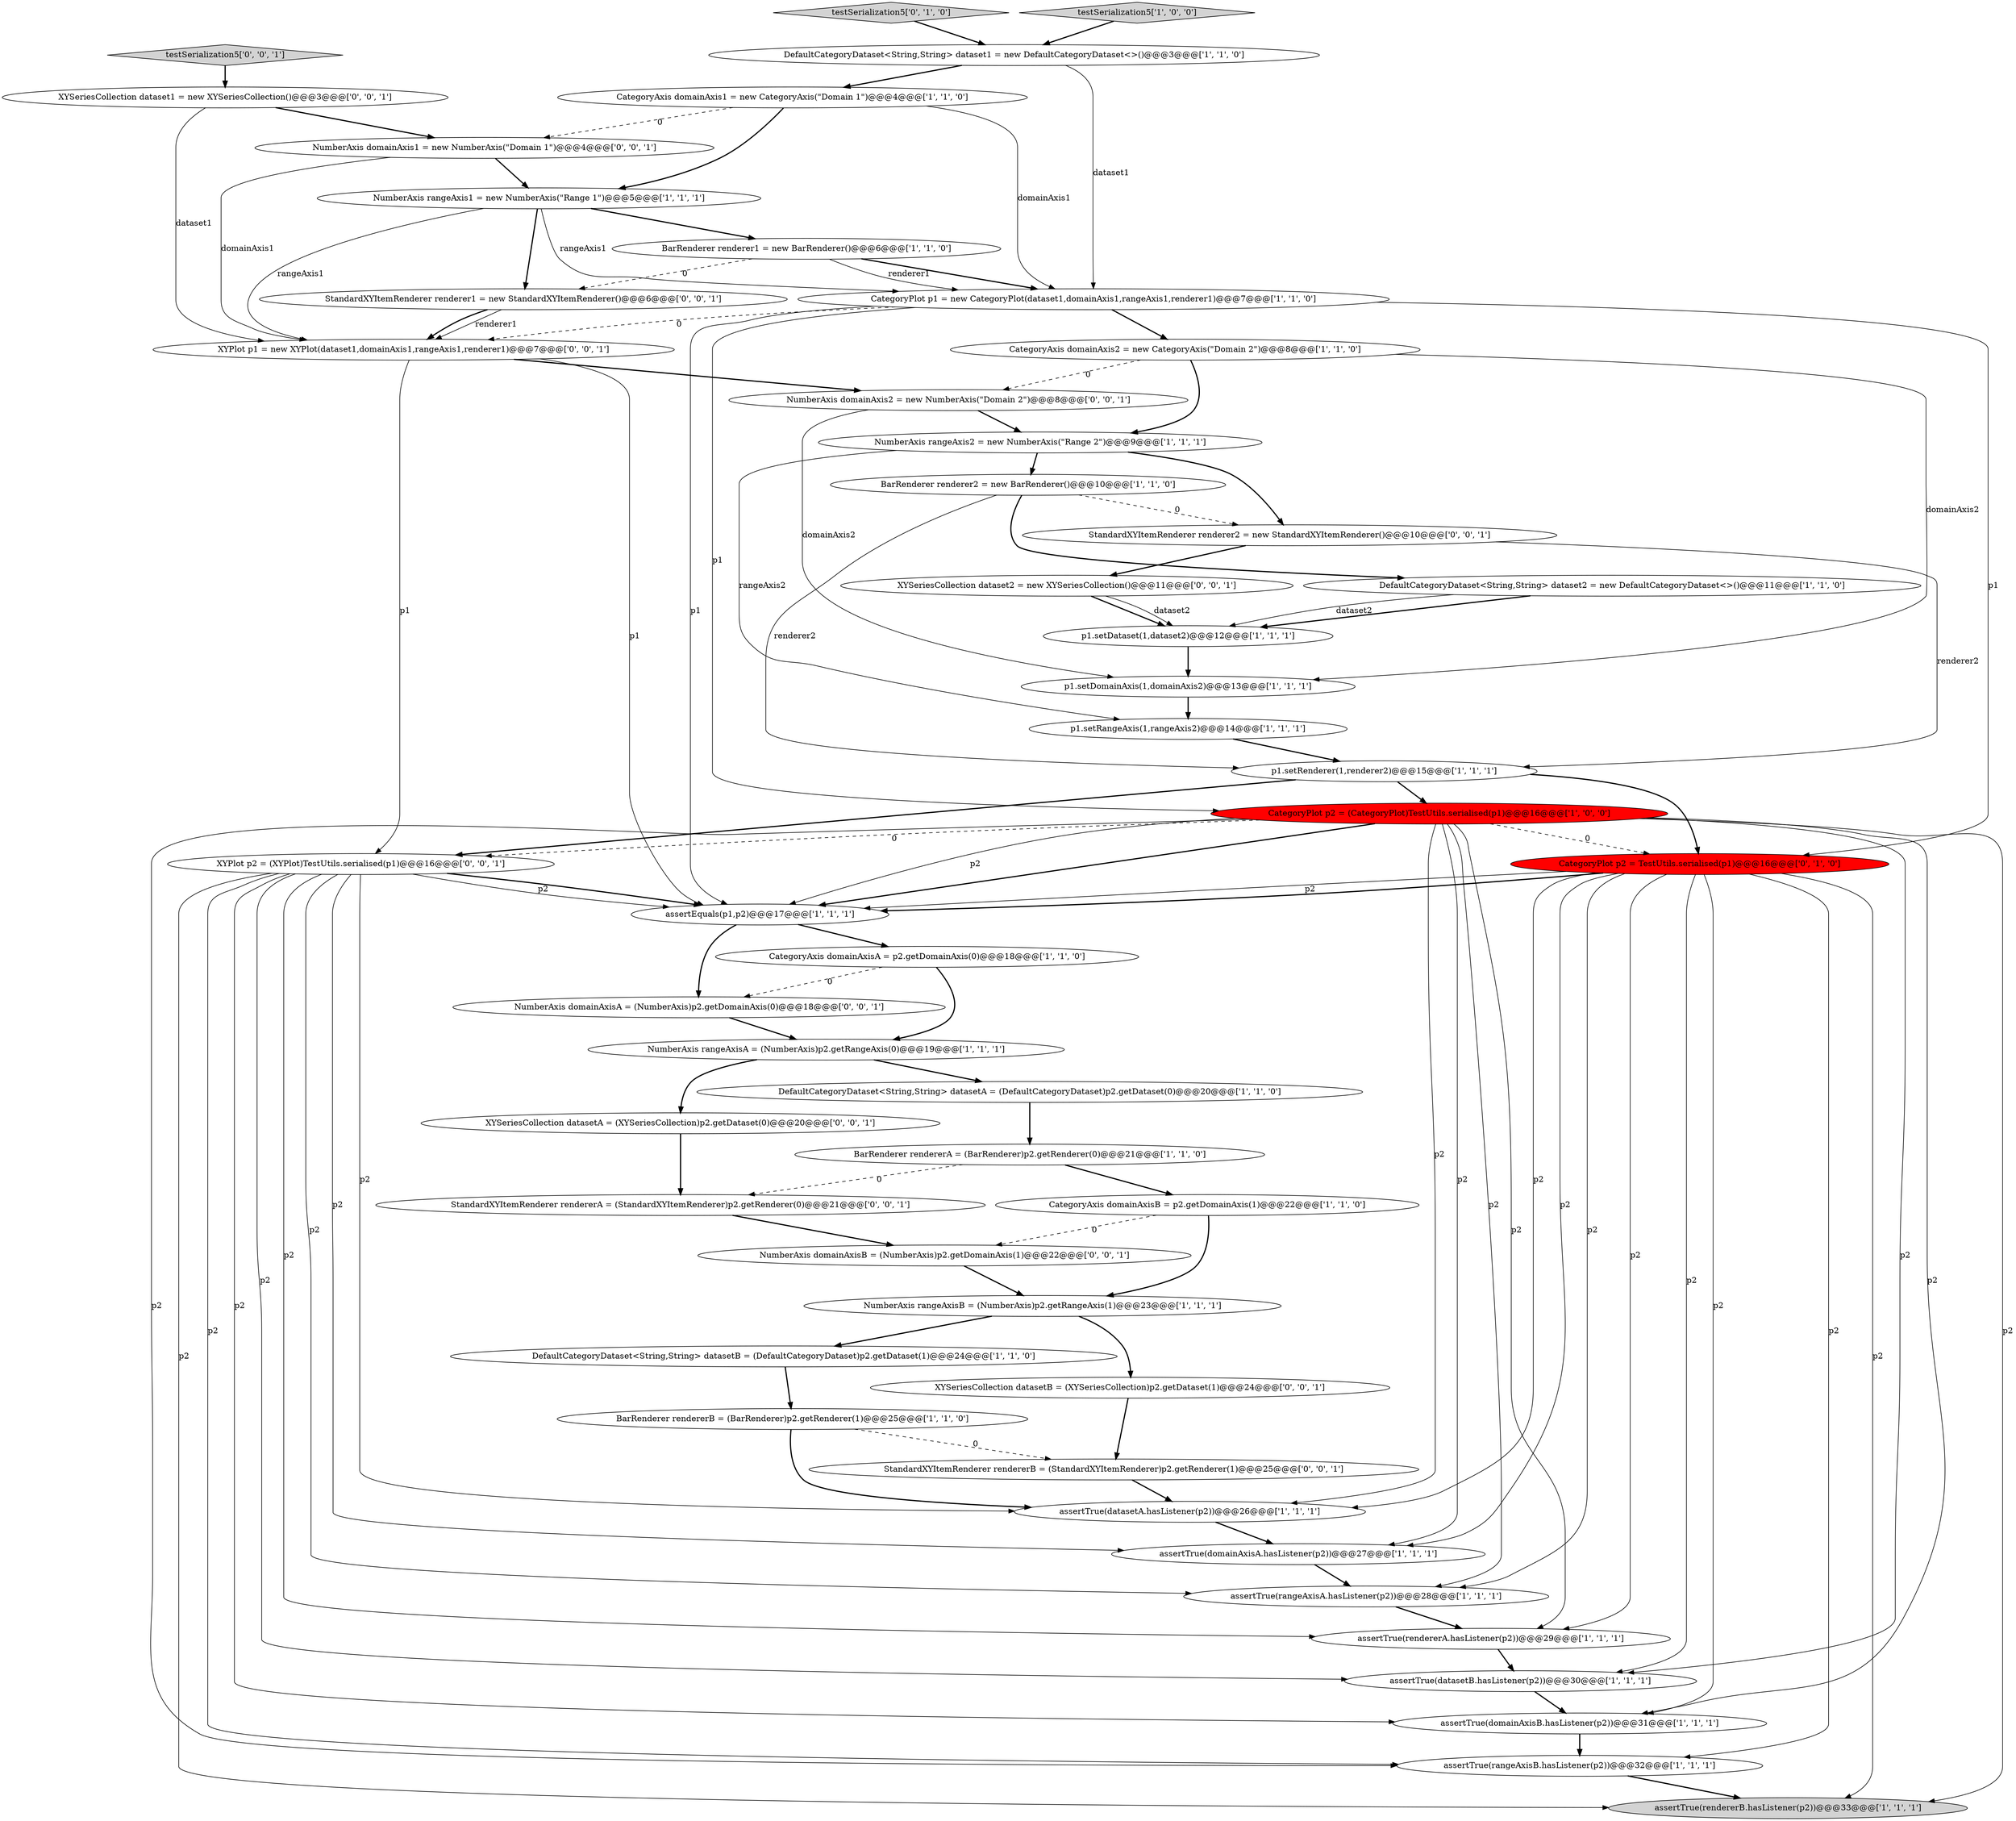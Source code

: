 digraph {
7 [style = filled, label = "NumberAxis rangeAxisB = (NumberAxis)p2.getRangeAxis(1)@@@23@@@['1', '1', '1']", fillcolor = white, shape = ellipse image = "AAA0AAABBB1BBB"];
5 [style = filled, label = "BarRenderer rendererA = (BarRenderer)p2.getRenderer(0)@@@21@@@['1', '1', '0']", fillcolor = white, shape = ellipse image = "AAA0AAABBB1BBB"];
14 [style = filled, label = "assertTrue(rangeAxisB.hasListener(p2))@@@32@@@['1', '1', '1']", fillcolor = white, shape = ellipse image = "AAA0AAABBB1BBB"];
8 [style = filled, label = "p1.setRenderer(1,renderer2)@@@15@@@['1', '1', '1']", fillcolor = white, shape = ellipse image = "AAA0AAABBB1BBB"];
30 [style = filled, label = "assertTrue(rendererB.hasListener(p2))@@@33@@@['1', '1', '1']", fillcolor = lightgray, shape = ellipse image = "AAA0AAABBB1BBB"];
34 [style = filled, label = "StandardXYItemRenderer rendererB = (StandardXYItemRenderer)p2.getRenderer(1)@@@25@@@['0', '0', '1']", fillcolor = white, shape = ellipse image = "AAA0AAABBB3BBB"];
1 [style = filled, label = "DefaultCategoryDataset<String,String> datasetB = (DefaultCategoryDataset)p2.getDataset(1)@@@24@@@['1', '1', '0']", fillcolor = white, shape = ellipse image = "AAA0AAABBB1BBB"];
4 [style = filled, label = "NumberAxis rangeAxis1 = new NumberAxis(\"Range 1\")@@@5@@@['1', '1', '1']", fillcolor = white, shape = ellipse image = "AAA0AAABBB1BBB"];
37 [style = filled, label = "XYSeriesCollection dataset2 = new XYSeriesCollection()@@@11@@@['0', '0', '1']", fillcolor = white, shape = ellipse image = "AAA0AAABBB3BBB"];
33 [style = filled, label = "testSerialization5['0', '1', '0']", fillcolor = lightgray, shape = diamond image = "AAA0AAABBB2BBB"];
27 [style = filled, label = "assertTrue(domainAxisA.hasListener(p2))@@@27@@@['1', '1', '1']", fillcolor = white, shape = ellipse image = "AAA0AAABBB1BBB"];
48 [style = filled, label = "XYSeriesCollection datasetA = (XYSeriesCollection)p2.getDataset(0)@@@20@@@['0', '0', '1']", fillcolor = white, shape = ellipse image = "AAA0AAABBB3BBB"];
44 [style = filled, label = "testSerialization5['0', '0', '1']", fillcolor = lightgray, shape = diamond image = "AAA0AAABBB3BBB"];
38 [style = filled, label = "NumberAxis domainAxisA = (NumberAxis)p2.getDomainAxis(0)@@@18@@@['0', '0', '1']", fillcolor = white, shape = ellipse image = "AAA0AAABBB3BBB"];
42 [style = filled, label = "NumberAxis domainAxis1 = new NumberAxis(\"Domain 1\")@@@4@@@['0', '0', '1']", fillcolor = white, shape = ellipse image = "AAA0AAABBB3BBB"];
16 [style = filled, label = "CategoryPlot p1 = new CategoryPlot(dataset1,domainAxis1,rangeAxis1,renderer1)@@@7@@@['1', '1', '0']", fillcolor = white, shape = ellipse image = "AAA0AAABBB1BBB"];
26 [style = filled, label = "p1.setRangeAxis(1,rangeAxis2)@@@14@@@['1', '1', '1']", fillcolor = white, shape = ellipse image = "AAA0AAABBB1BBB"];
29 [style = filled, label = "CategoryPlot p2 = (CategoryPlot)TestUtils.serialised(p1)@@@16@@@['1', '0', '0']", fillcolor = red, shape = ellipse image = "AAA1AAABBB1BBB"];
28 [style = filled, label = "NumberAxis rangeAxis2 = new NumberAxis(\"Range 2\")@@@9@@@['1', '1', '1']", fillcolor = white, shape = ellipse image = "AAA0AAABBB1BBB"];
36 [style = filled, label = "XYSeriesCollection datasetB = (XYSeriesCollection)p2.getDataset(1)@@@24@@@['0', '0', '1']", fillcolor = white, shape = ellipse image = "AAA0AAABBB3BBB"];
25 [style = filled, label = "assertTrue(rangeAxisA.hasListener(p2))@@@28@@@['1', '1', '1']", fillcolor = white, shape = ellipse image = "AAA0AAABBB1BBB"];
45 [style = filled, label = "XYSeriesCollection dataset1 = new XYSeriesCollection()@@@3@@@['0', '0', '1']", fillcolor = white, shape = ellipse image = "AAA0AAABBB3BBB"];
11 [style = filled, label = "DefaultCategoryDataset<String,String> datasetA = (DefaultCategoryDataset)p2.getDataset(0)@@@20@@@['1', '1', '0']", fillcolor = white, shape = ellipse image = "AAA0AAABBB1BBB"];
24 [style = filled, label = "p1.setDataset(1,dataset2)@@@12@@@['1', '1', '1']", fillcolor = white, shape = ellipse image = "AAA0AAABBB1BBB"];
31 [style = filled, label = "BarRenderer rendererB = (BarRenderer)p2.getRenderer(1)@@@25@@@['1', '1', '0']", fillcolor = white, shape = ellipse image = "AAA0AAABBB1BBB"];
17 [style = filled, label = "assertTrue(datasetA.hasListener(p2))@@@26@@@['1', '1', '1']", fillcolor = white, shape = ellipse image = "AAA0AAABBB1BBB"];
3 [style = filled, label = "DefaultCategoryDataset<String,String> dataset2 = new DefaultCategoryDataset<>()@@@11@@@['1', '1', '0']", fillcolor = white, shape = ellipse image = "AAA0AAABBB1BBB"];
23 [style = filled, label = "DefaultCategoryDataset<String,String> dataset1 = new DefaultCategoryDataset<>()@@@3@@@['1', '1', '0']", fillcolor = white, shape = ellipse image = "AAA0AAABBB1BBB"];
39 [style = filled, label = "NumberAxis domainAxisB = (NumberAxis)p2.getDomainAxis(1)@@@22@@@['0', '0', '1']", fillcolor = white, shape = ellipse image = "AAA0AAABBB3BBB"];
41 [style = filled, label = "StandardXYItemRenderer renderer1 = new StandardXYItemRenderer()@@@6@@@['0', '0', '1']", fillcolor = white, shape = ellipse image = "AAA0AAABBB3BBB"];
0 [style = filled, label = "NumberAxis rangeAxisA = (NumberAxis)p2.getRangeAxis(0)@@@19@@@['1', '1', '1']", fillcolor = white, shape = ellipse image = "AAA0AAABBB1BBB"];
13 [style = filled, label = "CategoryAxis domainAxis1 = new CategoryAxis(\"Domain 1\")@@@4@@@['1', '1', '0']", fillcolor = white, shape = ellipse image = "AAA0AAABBB1BBB"];
15 [style = filled, label = "BarRenderer renderer1 = new BarRenderer()@@@6@@@['1', '1', '0']", fillcolor = white, shape = ellipse image = "AAA0AAABBB1BBB"];
22 [style = filled, label = "CategoryAxis domainAxis2 = new CategoryAxis(\"Domain 2\")@@@8@@@['1', '1', '0']", fillcolor = white, shape = ellipse image = "AAA0AAABBB1BBB"];
43 [style = filled, label = "StandardXYItemRenderer renderer2 = new StandardXYItemRenderer()@@@10@@@['0', '0', '1']", fillcolor = white, shape = ellipse image = "AAA0AAABBB3BBB"];
32 [style = filled, label = "CategoryPlot p2 = TestUtils.serialised(p1)@@@16@@@['0', '1', '0']", fillcolor = red, shape = ellipse image = "AAA1AAABBB2BBB"];
19 [style = filled, label = "assertTrue(domainAxisB.hasListener(p2))@@@31@@@['1', '1', '1']", fillcolor = white, shape = ellipse image = "AAA0AAABBB1BBB"];
40 [style = filled, label = "XYPlot p1 = new XYPlot(dataset1,domainAxis1,rangeAxis1,renderer1)@@@7@@@['0', '0', '1']", fillcolor = white, shape = ellipse image = "AAA0AAABBB3BBB"];
10 [style = filled, label = "assertEquals(p1,p2)@@@17@@@['1', '1', '1']", fillcolor = white, shape = ellipse image = "AAA0AAABBB1BBB"];
20 [style = filled, label = "testSerialization5['1', '0', '0']", fillcolor = lightgray, shape = diamond image = "AAA0AAABBB1BBB"];
2 [style = filled, label = "BarRenderer renderer2 = new BarRenderer()@@@10@@@['1', '1', '0']", fillcolor = white, shape = ellipse image = "AAA0AAABBB1BBB"];
6 [style = filled, label = "CategoryAxis domainAxisA = p2.getDomainAxis(0)@@@18@@@['1', '1', '0']", fillcolor = white, shape = ellipse image = "AAA0AAABBB1BBB"];
12 [style = filled, label = "CategoryAxis domainAxisB = p2.getDomainAxis(1)@@@22@@@['1', '1', '0']", fillcolor = white, shape = ellipse image = "AAA0AAABBB1BBB"];
18 [style = filled, label = "p1.setDomainAxis(1,domainAxis2)@@@13@@@['1', '1', '1']", fillcolor = white, shape = ellipse image = "AAA0AAABBB1BBB"];
46 [style = filled, label = "StandardXYItemRenderer rendererA = (StandardXYItemRenderer)p2.getRenderer(0)@@@21@@@['0', '0', '1']", fillcolor = white, shape = ellipse image = "AAA0AAABBB3BBB"];
35 [style = filled, label = "XYPlot p2 = (XYPlot)TestUtils.serialised(p1)@@@16@@@['0', '0', '1']", fillcolor = white, shape = ellipse image = "AAA0AAABBB3BBB"];
47 [style = filled, label = "NumberAxis domainAxis2 = new NumberAxis(\"Domain 2\")@@@8@@@['0', '0', '1']", fillcolor = white, shape = ellipse image = "AAA0AAABBB3BBB"];
21 [style = filled, label = "assertTrue(rendererA.hasListener(p2))@@@29@@@['1', '1', '1']", fillcolor = white, shape = ellipse image = "AAA0AAABBB1BBB"];
9 [style = filled, label = "assertTrue(datasetB.hasListener(p2))@@@30@@@['1', '1', '1']", fillcolor = white, shape = ellipse image = "AAA0AAABBB1BBB"];
29->9 [style = solid, label="p2"];
32->21 [style = solid, label="p2"];
29->14 [style = solid, label="p2"];
3->24 [style = bold, label=""];
35->10 [style = solid, label="p2"];
29->32 [style = dashed, label="0"];
4->15 [style = bold, label=""];
35->17 [style = solid, label="p2"];
6->38 [style = dashed, label="0"];
40->10 [style = solid, label="p1"];
29->19 [style = solid, label="p2"];
32->25 [style = solid, label="p2"];
4->16 [style = solid, label="rangeAxis1"];
12->7 [style = bold, label=""];
32->17 [style = solid, label="p2"];
29->10 [style = solid, label="p2"];
28->43 [style = bold, label=""];
5->46 [style = dashed, label="0"];
40->35 [style = solid, label="p1"];
23->13 [style = bold, label=""];
34->17 [style = bold, label=""];
40->47 [style = bold, label=""];
35->25 [style = solid, label="p2"];
45->42 [style = bold, label=""];
35->10 [style = bold, label=""];
17->27 [style = bold, label=""];
1->31 [style = bold, label=""];
27->25 [style = bold, label=""];
25->21 [style = bold, label=""];
13->42 [style = dashed, label="0"];
7->1 [style = bold, label=""];
14->30 [style = bold, label=""];
35->21 [style = solid, label="p2"];
47->28 [style = bold, label=""];
46->39 [style = bold, label=""];
24->18 [style = bold, label=""];
32->10 [style = bold, label=""];
33->23 [style = bold, label=""];
2->43 [style = dashed, label="0"];
21->9 [style = bold, label=""];
20->23 [style = bold, label=""];
22->18 [style = solid, label="domainAxis2"];
39->7 [style = bold, label=""];
38->0 [style = bold, label=""];
32->10 [style = solid, label="p2"];
0->48 [style = bold, label=""];
3->24 [style = solid, label="dataset2"];
35->19 [style = solid, label="p2"];
23->16 [style = solid, label="dataset1"];
35->14 [style = solid, label="p2"];
31->34 [style = dashed, label="0"];
44->45 [style = bold, label=""];
16->40 [style = dashed, label="0"];
32->19 [style = solid, label="p2"];
29->35 [style = dashed, label="0"];
12->39 [style = dashed, label="0"];
37->24 [style = bold, label=""];
37->24 [style = solid, label="dataset2"];
47->18 [style = solid, label="domainAxis2"];
2->3 [style = bold, label=""];
18->26 [style = bold, label=""];
41->40 [style = solid, label="renderer1"];
29->17 [style = solid, label="p2"];
35->27 [style = solid, label="p2"];
0->11 [style = bold, label=""];
22->28 [style = bold, label=""];
26->8 [style = bold, label=""];
16->10 [style = solid, label="p1"];
10->6 [style = bold, label=""];
8->35 [style = bold, label=""];
4->41 [style = bold, label=""];
15->41 [style = dashed, label="0"];
29->27 [style = solid, label="p2"];
35->30 [style = solid, label="p2"];
48->46 [style = bold, label=""];
42->4 [style = bold, label=""];
11->5 [style = bold, label=""];
29->30 [style = solid, label="p2"];
19->14 [style = bold, label=""];
41->40 [style = bold, label=""];
16->32 [style = solid, label="p1"];
13->16 [style = solid, label="domainAxis1"];
9->19 [style = bold, label=""];
29->10 [style = bold, label=""];
31->17 [style = bold, label=""];
36->34 [style = bold, label=""];
7->36 [style = bold, label=""];
10->38 [style = bold, label=""];
22->47 [style = dashed, label="0"];
4->40 [style = solid, label="rangeAxis1"];
16->29 [style = solid, label="p1"];
29->21 [style = solid, label="p2"];
8->32 [style = bold, label=""];
6->0 [style = bold, label=""];
43->37 [style = bold, label=""];
32->30 [style = solid, label="p2"];
16->22 [style = bold, label=""];
15->16 [style = bold, label=""];
45->40 [style = solid, label="dataset1"];
28->2 [style = bold, label=""];
43->8 [style = solid, label="renderer2"];
5->12 [style = bold, label=""];
35->9 [style = solid, label="p2"];
2->8 [style = solid, label="renderer2"];
15->16 [style = solid, label="renderer1"];
28->26 [style = solid, label="rangeAxis2"];
32->9 [style = solid, label="p2"];
32->14 [style = solid, label="p2"];
42->40 [style = solid, label="domainAxis1"];
29->25 [style = solid, label="p2"];
32->27 [style = solid, label="p2"];
8->29 [style = bold, label=""];
13->4 [style = bold, label=""];
}
